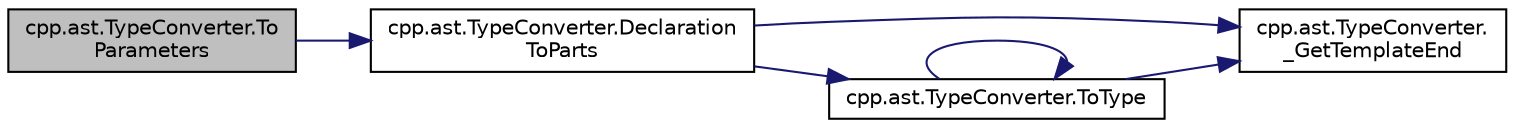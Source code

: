 digraph "cpp.ast.TypeConverter.ToParameters"
{
  edge [fontname="Helvetica",fontsize="10",labelfontname="Helvetica",labelfontsize="10"];
  node [fontname="Helvetica",fontsize="10",shape=record];
  rankdir="LR";
  Node21 [label="cpp.ast.TypeConverter.To\lParameters",height=0.2,width=0.4,color="black", fillcolor="grey75", style="filled", fontcolor="black"];
  Node21 -> Node22 [color="midnightblue",fontsize="10",style="solid",fontname="Helvetica"];
  Node22 [label="cpp.ast.TypeConverter.Declaration\lToParts",height=0.2,width=0.4,color="black", fillcolor="white", style="filled",URL="$d1/d5a/classcpp_1_1ast_1_1_type_converter.html#a7c9d20d107c2bc0eb80afdf04957825f"];
  Node22 -> Node23 [color="midnightblue",fontsize="10",style="solid",fontname="Helvetica"];
  Node23 [label="cpp.ast.TypeConverter.\l_GetTemplateEnd",height=0.2,width=0.4,color="black", fillcolor="white", style="filled",URL="$d1/d5a/classcpp_1_1ast_1_1_type_converter.html#adcf38788abb48f32f4a63eb091b3d53a"];
  Node22 -> Node24 [color="midnightblue",fontsize="10",style="solid",fontname="Helvetica"];
  Node24 [label="cpp.ast.TypeConverter.ToType",height=0.2,width=0.4,color="black", fillcolor="white", style="filled",URL="$d1/d5a/classcpp_1_1ast_1_1_type_converter.html#aa6ea82e40cd30e5dfcd471ff144a19cf"];
  Node24 -> Node23 [color="midnightblue",fontsize="10",style="solid",fontname="Helvetica"];
  Node24 -> Node24 [color="midnightblue",fontsize="10",style="solid",fontname="Helvetica"];
}
